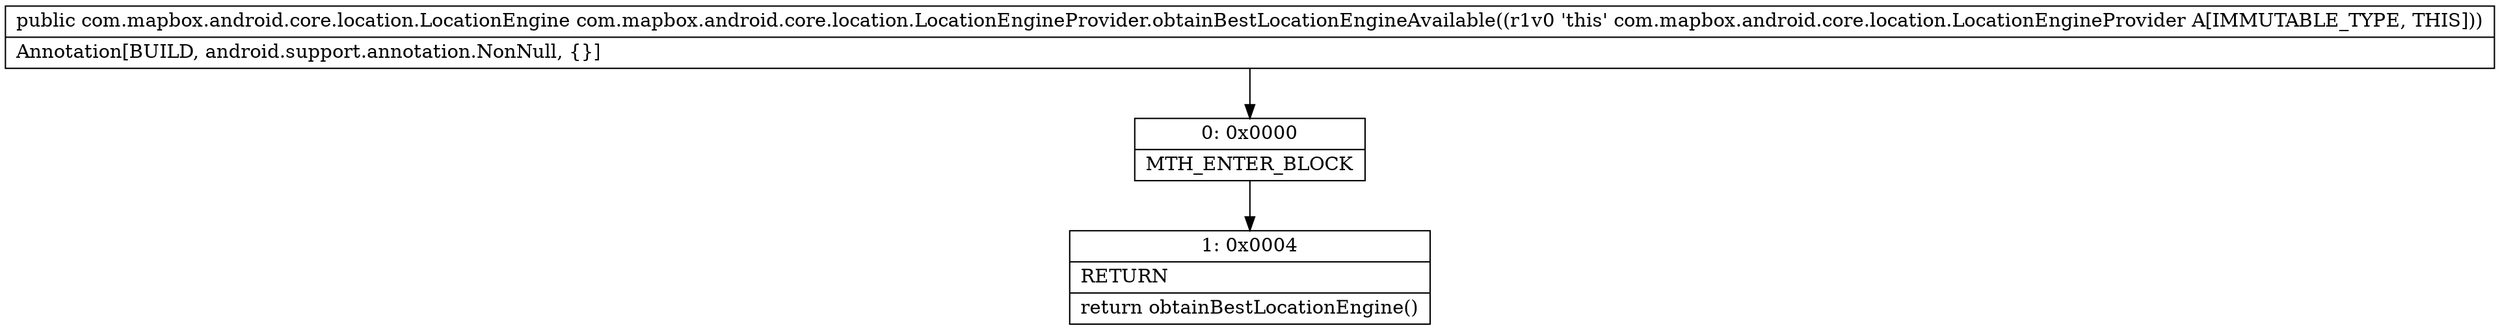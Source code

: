 digraph "CFG forcom.mapbox.android.core.location.LocationEngineProvider.obtainBestLocationEngineAvailable()Lcom\/mapbox\/android\/core\/location\/LocationEngine;" {
Node_0 [shape=record,label="{0\:\ 0x0000|MTH_ENTER_BLOCK\l}"];
Node_1 [shape=record,label="{1\:\ 0x0004|RETURN\l|return obtainBestLocationEngine()\l}"];
MethodNode[shape=record,label="{public com.mapbox.android.core.location.LocationEngine com.mapbox.android.core.location.LocationEngineProvider.obtainBestLocationEngineAvailable((r1v0 'this' com.mapbox.android.core.location.LocationEngineProvider A[IMMUTABLE_TYPE, THIS]))  | Annotation[BUILD, android.support.annotation.NonNull, \{\}]\l}"];
MethodNode -> Node_0;
Node_0 -> Node_1;
}

